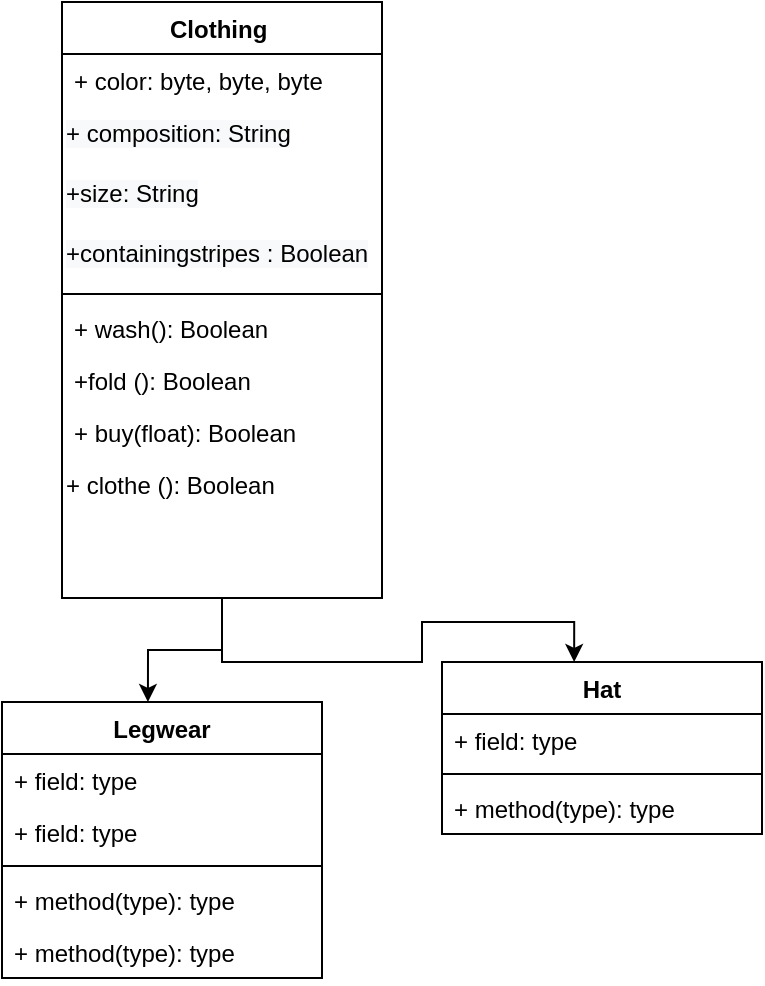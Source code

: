 <mxfile version="14.7.10" type="device"><diagram id="HeT9fHOWvZFa69x4b9h5" name="Page-1"><mxGraphModel dx="460" dy="1884" grid="1" gridSize="10" guides="1" tooltips="1" connect="1" arrows="1" fold="1" page="1" pageScale="1" pageWidth="850" pageHeight="1100" math="0" shadow="0"><root><mxCell id="0"/><mxCell id="1" parent="0"/><mxCell id="7J2_ukWHnUg-D9Mc8L8k-1" value="Clothing " style="swimlane;fontStyle=1;align=center;verticalAlign=top;childLayout=stackLayout;horizontal=1;startSize=26;horizontalStack=0;resizeParent=1;resizeParentMax=0;resizeLast=0;collapsible=1;marginBottom=0;" vertex="1" parent="1"><mxGeometry x="40" y="-70" width="160" height="298" as="geometry"/></mxCell><mxCell id="7J2_ukWHnUg-D9Mc8L8k-2" value="+ color: byte, byte, byte" style="text;strokeColor=none;fillColor=none;align=left;verticalAlign=top;spacingLeft=4;spacingRight=4;overflow=hidden;rotatable=0;points=[[0,0.5],[1,0.5]];portConstraint=eastwest;" vertex="1" parent="7J2_ukWHnUg-D9Mc8L8k-1"><mxGeometry y="26" width="160" height="26" as="geometry"/></mxCell><mxCell id="7J2_ukWHnUg-D9Mc8L8k-6" value="&lt;span style=&quot;color: rgb(0 , 0 , 0) ; font-family: &amp;#34;helvetica&amp;#34; ; font-size: 12px ; font-style: normal ; font-weight: 400 ; letter-spacing: normal ; text-align: left ; text-indent: 0px ; text-transform: none ; word-spacing: 0px ; background-color: rgb(248 , 249 , 250) ; display: inline ; float: none&quot;&gt;+ composition: String&lt;/span&gt;" style="text;whiteSpace=wrap;html=1;" vertex="1" parent="7J2_ukWHnUg-D9Mc8L8k-1"><mxGeometry y="52" width="160" height="30" as="geometry"/></mxCell><mxCell id="7J2_ukWHnUg-D9Mc8L8k-9" value="&lt;span style=&quot;color: rgb(0 , 0 , 0) ; font-family: &amp;#34;helvetica&amp;#34; ; font-size: 12px ; font-style: normal ; font-weight: 400 ; letter-spacing: normal ; text-align: left ; text-indent: 0px ; text-transform: none ; word-spacing: 0px ; background-color: rgb(248 , 249 , 250) ; display: inline ; float: none&quot;&gt;+size: String&lt;/span&gt;" style="text;whiteSpace=wrap;html=1;" vertex="1" parent="7J2_ukWHnUg-D9Mc8L8k-1"><mxGeometry y="82" width="160" height="30" as="geometry"/></mxCell><mxCell id="7J2_ukWHnUg-D9Mc8L8k-5" value="&lt;span style=&quot;color: rgb(0 , 0 , 0) ; font-family: &amp;#34;helvetica&amp;#34; ; font-size: 12px ; font-style: normal ; font-weight: 400 ; letter-spacing: normal ; text-align: left ; text-indent: 0px ; text-transform: none ; word-spacing: 0px ; background-color: rgb(248 , 249 , 250) ; display: inline ; float: none&quot;&gt;+containingstripes : Boolean&lt;/span&gt;" style="text;whiteSpace=wrap;html=1;" vertex="1" parent="7J2_ukWHnUg-D9Mc8L8k-1"><mxGeometry y="112" width="160" height="30" as="geometry"/></mxCell><mxCell id="7J2_ukWHnUg-D9Mc8L8k-3" value="" style="line;strokeWidth=1;fillColor=none;align=left;verticalAlign=middle;spacingTop=-1;spacingLeft=3;spacingRight=3;rotatable=0;labelPosition=right;points=[];portConstraint=eastwest;" vertex="1" parent="7J2_ukWHnUg-D9Mc8L8k-1"><mxGeometry y="142" width="160" height="8" as="geometry"/></mxCell><mxCell id="7J2_ukWHnUg-D9Mc8L8k-8" value="+ wash(): Boolean" style="text;strokeColor=none;fillColor=none;align=left;verticalAlign=top;spacingLeft=4;spacingRight=4;overflow=hidden;rotatable=0;points=[[0,0.5],[1,0.5]];portConstraint=eastwest;" vertex="1" parent="7J2_ukWHnUg-D9Mc8L8k-1"><mxGeometry y="150" width="160" height="26" as="geometry"/></mxCell><mxCell id="7J2_ukWHnUg-D9Mc8L8k-7" value="+fold (): Boolean" style="text;strokeColor=none;fillColor=none;align=left;verticalAlign=top;spacingLeft=4;spacingRight=4;overflow=hidden;rotatable=0;points=[[0,0.5],[1,0.5]];portConstraint=eastwest;" vertex="1" parent="7J2_ukWHnUg-D9Mc8L8k-1"><mxGeometry y="176" width="160" height="26" as="geometry"/></mxCell><mxCell id="7J2_ukWHnUg-D9Mc8L8k-4" value="+ buy(float): Boolean&#10;" style="text;strokeColor=none;fillColor=none;align=left;verticalAlign=top;spacingLeft=4;spacingRight=4;overflow=hidden;rotatable=0;points=[[0,0.5],[1,0.5]];portConstraint=eastwest;" vertex="1" parent="7J2_ukWHnUg-D9Mc8L8k-1"><mxGeometry y="202" width="160" height="26" as="geometry"/></mxCell><mxCell id="7J2_ukWHnUg-D9Mc8L8k-10" value="+ clothe (): Boolean&lt;div style=&quot;padding: 0px ; margin: 0px&quot;&gt;&lt;br style=&quot;padding: 0px ; margin: 0px ; color: rgb(0 , 0 , 0) ; font-family: &amp;#34;helvetica&amp;#34; ; font-size: 12px ; font-style: normal ; font-weight: 400 ; letter-spacing: normal ; text-align: left ; text-indent: 0px ; text-transform: none ; word-spacing: 0px ; background-color: rgb(248 , 249 , 250)&quot;&gt;&lt;br&gt;&lt;br&gt;&lt;/div&gt;" style="text;whiteSpace=wrap;html=1;" vertex="1" parent="7J2_ukWHnUg-D9Mc8L8k-1"><mxGeometry y="228" width="160" height="70" as="geometry"/></mxCell><mxCell id="7J2_ukWHnUg-D9Mc8L8k-15" value="Legwear" style="swimlane;fontStyle=1;align=center;verticalAlign=top;childLayout=stackLayout;horizontal=1;startSize=26;horizontalStack=0;resizeParent=1;resizeParentMax=0;resizeLast=0;collapsible=1;marginBottom=0;" vertex="1" parent="1"><mxGeometry x="10" y="280" width="160" height="138" as="geometry"/></mxCell><mxCell id="7J2_ukWHnUg-D9Mc8L8k-16" value="+ field: type" style="text;strokeColor=none;fillColor=none;align=left;verticalAlign=top;spacingLeft=4;spacingRight=4;overflow=hidden;rotatable=0;points=[[0,0.5],[1,0.5]];portConstraint=eastwest;" vertex="1" parent="7J2_ukWHnUg-D9Mc8L8k-15"><mxGeometry y="26" width="160" height="26" as="geometry"/></mxCell><mxCell id="7J2_ukWHnUg-D9Mc8L8k-23" value="+ field: type" style="text;strokeColor=none;fillColor=none;align=left;verticalAlign=top;spacingLeft=4;spacingRight=4;overflow=hidden;rotatable=0;points=[[0,0.5],[1,0.5]];portConstraint=eastwest;" vertex="1" parent="7J2_ukWHnUg-D9Mc8L8k-15"><mxGeometry y="52" width="160" height="26" as="geometry"/></mxCell><mxCell id="7J2_ukWHnUg-D9Mc8L8k-17" value="" style="line;strokeWidth=1;fillColor=none;align=left;verticalAlign=middle;spacingTop=-1;spacingLeft=3;spacingRight=3;rotatable=0;labelPosition=right;points=[];portConstraint=eastwest;" vertex="1" parent="7J2_ukWHnUg-D9Mc8L8k-15"><mxGeometry y="78" width="160" height="8" as="geometry"/></mxCell><mxCell id="7J2_ukWHnUg-D9Mc8L8k-18" value="+ method(type): type" style="text;strokeColor=none;fillColor=none;align=left;verticalAlign=top;spacingLeft=4;spacingRight=4;overflow=hidden;rotatable=0;points=[[0,0.5],[1,0.5]];portConstraint=eastwest;" vertex="1" parent="7J2_ukWHnUg-D9Mc8L8k-15"><mxGeometry y="86" width="160" height="26" as="geometry"/></mxCell><mxCell id="7J2_ukWHnUg-D9Mc8L8k-24" value="+ method(type): type" style="text;strokeColor=none;fillColor=none;align=left;verticalAlign=top;spacingLeft=4;spacingRight=4;overflow=hidden;rotatable=0;points=[[0,0.5],[1,0.5]];portConstraint=eastwest;" vertex="1" parent="7J2_ukWHnUg-D9Mc8L8k-15"><mxGeometry y="112" width="160" height="26" as="geometry"/></mxCell><mxCell id="7J2_ukWHnUg-D9Mc8L8k-25" value="Hat" style="swimlane;fontStyle=1;align=center;verticalAlign=top;childLayout=stackLayout;horizontal=1;startSize=26;horizontalStack=0;resizeParent=1;resizeParentMax=0;resizeLast=0;collapsible=1;marginBottom=0;" vertex="1" parent="1"><mxGeometry x="230" y="260" width="160" height="86" as="geometry"/></mxCell><mxCell id="7J2_ukWHnUg-D9Mc8L8k-26" value="+ field: type" style="text;strokeColor=none;fillColor=none;align=left;verticalAlign=top;spacingLeft=4;spacingRight=4;overflow=hidden;rotatable=0;points=[[0,0.5],[1,0.5]];portConstraint=eastwest;" vertex="1" parent="7J2_ukWHnUg-D9Mc8L8k-25"><mxGeometry y="26" width="160" height="26" as="geometry"/></mxCell><mxCell id="7J2_ukWHnUg-D9Mc8L8k-27" value="" style="line;strokeWidth=1;fillColor=none;align=left;verticalAlign=middle;spacingTop=-1;spacingLeft=3;spacingRight=3;rotatable=0;labelPosition=right;points=[];portConstraint=eastwest;" vertex="1" parent="7J2_ukWHnUg-D9Mc8L8k-25"><mxGeometry y="52" width="160" height="8" as="geometry"/></mxCell><mxCell id="7J2_ukWHnUg-D9Mc8L8k-28" value="+ method(type): type" style="text;strokeColor=none;fillColor=none;align=left;verticalAlign=top;spacingLeft=4;spacingRight=4;overflow=hidden;rotatable=0;points=[[0,0.5],[1,0.5]];portConstraint=eastwest;" vertex="1" parent="7J2_ukWHnUg-D9Mc8L8k-25"><mxGeometry y="60" width="160" height="26" as="geometry"/></mxCell><mxCell id="7J2_ukWHnUg-D9Mc8L8k-29" style="edgeStyle=orthogonalEdgeStyle;rounded=0;orthogonalLoop=1;jettySize=auto;html=1;entryX=0.456;entryY=0;entryDx=0;entryDy=0;entryPerimeter=0;" edge="1" parent="1" source="7J2_ukWHnUg-D9Mc8L8k-10" target="7J2_ukWHnUg-D9Mc8L8k-15"><mxGeometry relative="1" as="geometry"><Array as="points"><mxPoint x="120" y="254"/><mxPoint x="83" y="254"/></Array></mxGeometry></mxCell><mxCell id="7J2_ukWHnUg-D9Mc8L8k-30" style="edgeStyle=orthogonalEdgeStyle;rounded=0;orthogonalLoop=1;jettySize=auto;html=1;exitX=0.75;exitY=1;exitDx=0;exitDy=0;entryX=0.413;entryY=0;entryDx=0;entryDy=0;entryPerimeter=0;" edge="1" parent="1" source="7J2_ukWHnUg-D9Mc8L8k-10" target="7J2_ukWHnUg-D9Mc8L8k-25"><mxGeometry relative="1" as="geometry"><Array as="points"><mxPoint x="120" y="228"/><mxPoint x="120" y="260"/><mxPoint x="220" y="260"/><mxPoint x="220" y="240"/><mxPoint x="296" y="240"/></Array></mxGeometry></mxCell></root></mxGraphModel></diagram></mxfile>
